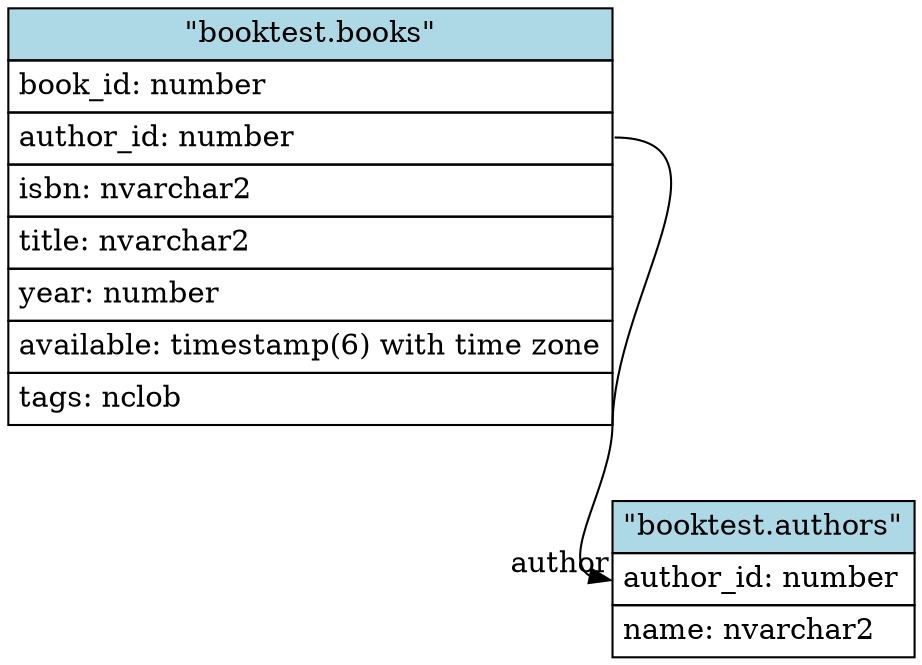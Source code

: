 // Generated by XO.
digraph booktest {
	// Defaults
	node [shape=none, margin=0]
	
	// Nodes (tables)
	"booktest.authors" [ label=<
		<table border="0" cellborder="1" cellspacing="0" cellpadding="4">
		<tr><td bgcolor="lightblue">"booktest.authors"</td></tr>
		<tr><td align="left" PORT="author_id">author_id: number</td></tr>
		<tr><td align="left" PORT="name">name: nvarchar2</td></tr>
		</table>> ]
	
	"booktest.books" [ label=<
		<table border="0" cellborder="1" cellspacing="0" cellpadding="4">
		<tr><td bgcolor="lightblue">"booktest.books"</td></tr>
		<tr><td align="left" PORT="book_id">book_id: number</td></tr>
		<tr><td align="left" PORT="author_id">author_id: number</td></tr>
		<tr><td align="left" PORT="isbn">isbn: nvarchar2</td></tr>
		<tr><td align="left" PORT="title">title: nvarchar2</td></tr>
		<tr><td align="left" PORT="year">year: number</td></tr>
		<tr><td align="left" PORT="available">available: timestamp(6) with time zone</td></tr>
		<tr><td align="left" PORT="tags">tags: nclob</td></tr>
		</table>> ]
	

	"booktest.books":"author_id":e -> "booktest.authors":"author_id":w [
		headlabel="author"]
}
